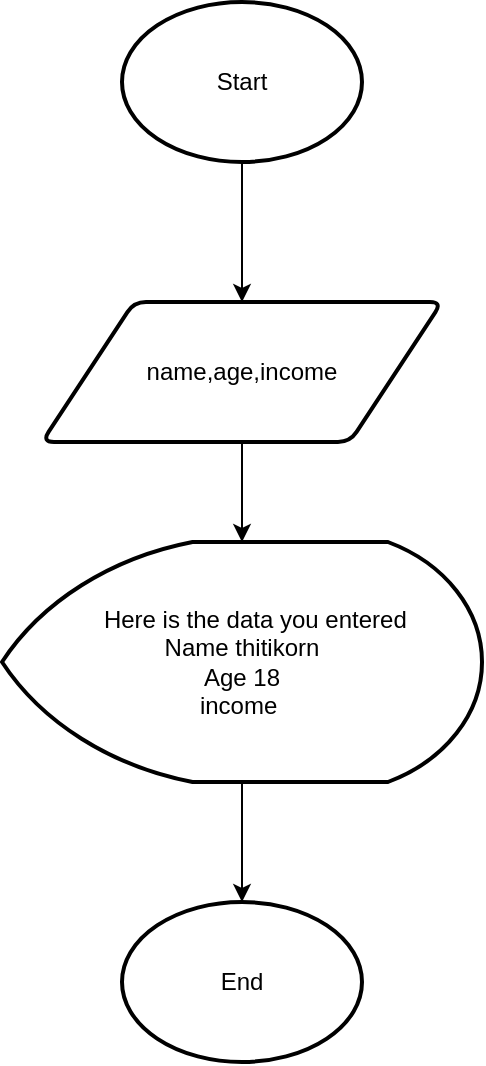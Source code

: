 <mxfile>
    <diagram id="Oj0Z_VKQx_kDImgAu95Z" name="Page-1">
        <mxGraphModel dx="1370" dy="536" grid="1" gridSize="10" guides="1" tooltips="1" connect="1" arrows="1" fold="1" page="1" pageScale="1" pageWidth="850" pageHeight="1100" math="0" shadow="0">
            <root>
                <mxCell id="0"/>
                <mxCell id="1" parent="0"/>
                <mxCell id="5" style="edgeStyle=none;html=1;" parent="1" source="2" edge="1">
                    <mxGeometry relative="1" as="geometry">
                        <mxPoint x="430" y="190" as="targetPoint"/>
                    </mxGeometry>
                </mxCell>
                <mxCell id="2" value="Start" style="strokeWidth=2;html=1;shape=mxgraph.flowchart.start_1;whiteSpace=wrap;" parent="1" vertex="1">
                    <mxGeometry x="370" y="40" width="120" height="80" as="geometry"/>
                </mxCell>
                <mxCell id="24" style="edgeStyle=none;html=1;entryX=0.5;entryY=0;entryDx=0;entryDy=0;entryPerimeter=0;" edge="1" parent="1" source="21" target="22">
                    <mxGeometry relative="1" as="geometry"/>
                </mxCell>
                <mxCell id="21" value="name,age,income" style="shape=parallelogram;html=1;strokeWidth=2;perimeter=parallelogramPerimeter;whiteSpace=wrap;rounded=1;arcSize=12;size=0.23;" vertex="1" parent="1">
                    <mxGeometry x="330" y="190" width="200" height="70" as="geometry"/>
                </mxCell>
                <mxCell id="26" style="edgeStyle=none;html=1;" edge="1" parent="1" source="22" target="25">
                    <mxGeometry relative="1" as="geometry"/>
                </mxCell>
                <mxCell id="22" value="&lt;div&gt;&amp;nbsp; &amp;nbsp; Here is the data you entered&lt;/div&gt;&lt;div&gt;&lt;span style=&quot;background-color: initial;&quot;&gt;Name thitikorn&lt;/span&gt;&lt;br&gt;&lt;/div&gt;&lt;div&gt;Age 18&lt;/div&gt;&lt;div&gt;income&amp;nbsp;&lt;/div&gt;" style="strokeWidth=2;html=1;shape=mxgraph.flowchart.display;whiteSpace=wrap;" vertex="1" parent="1">
                    <mxGeometry x="310" y="310" width="240" height="120" as="geometry"/>
                </mxCell>
                <mxCell id="25" value="End" style="strokeWidth=2;html=1;shape=mxgraph.flowchart.start_1;whiteSpace=wrap;" vertex="1" parent="1">
                    <mxGeometry x="370" y="490" width="120" height="80" as="geometry"/>
                </mxCell>
            </root>
        </mxGraphModel>
    </diagram>
</mxfile>